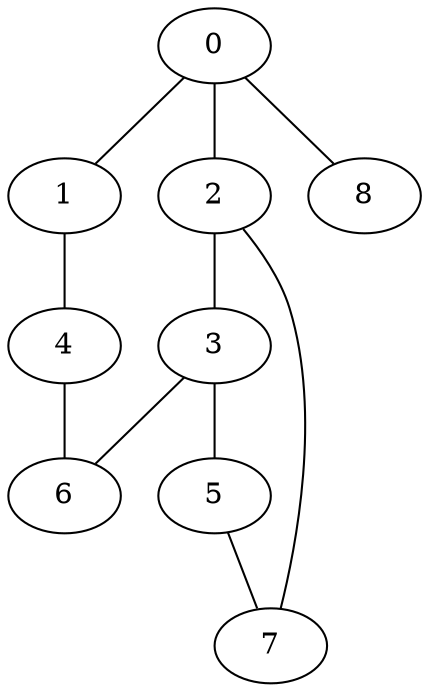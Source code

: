 graph "sampletest150-mod5_image19.bmp" {
	0	 [type=intersection,
		x=120,
		y=241];
	1	 [type=corner,
		x=129,
		y=536];
	0 -- 1	 [angle0="1.54",
		frequency=1,
		type0=line];
	2	 [type=intersection,
		x=217,
		y=218];
	0 -- 2	 [angle0="-.23",
		frequency=1,
		type0=line];
	8	 [type=endpoint,
		x=193,
		y=295];
	0 -- 8	 [angle0=".64",
		frequency=1,
		type0=line];
	4	 [type=corner,
		x=426,
		y=519];
	1 -- 4	 [angle0="-.06",
		frequency=1,
		type0=line];
	3	 [type=intersection,
		x=349,
		y=235];
	2 -- 3	 [angle0=".13",
		frequency=1,
		type0=line];
	7	 [type=corner,
		x=149,
		y=77];
	2 -- 7	 [angle0="233.64",
		frequency=1,
		type0=arc];
	5	 [type=corner,
		x=347,
		y=194];
	3 -- 5	 [angle0="1.52",
		frequency=1,
		type0=line];
	6	 [type=corner,
		x=389,
		y=242];
	3 -- 6	 [angle0=".17",
		frequency=1,
		type0=line];
	4 -- 6	 [angle0="1.44",
		frequency=1,
		type0=line];
	5 -- 7	 [angle0="237.88",
		frequency=1,
		type0=arc];
}
